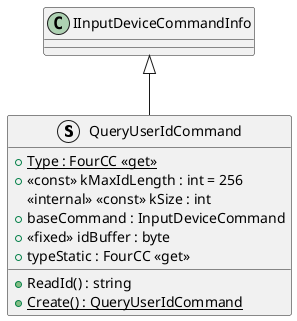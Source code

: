 @startuml
struct QueryUserIdCommand {
    + {static} Type : FourCC <<get>>
    + <<const>> kMaxIdLength : int = 256
    <<internal>> <<const>> kSize : int
    + baseCommand : InputDeviceCommand
    + <<fixed>> idBuffer : byte
    + ReadId() : string
    + typeStatic : FourCC <<get>>
    + {static} Create() : QueryUserIdCommand
}
IInputDeviceCommandInfo <|-- QueryUserIdCommand
@enduml
